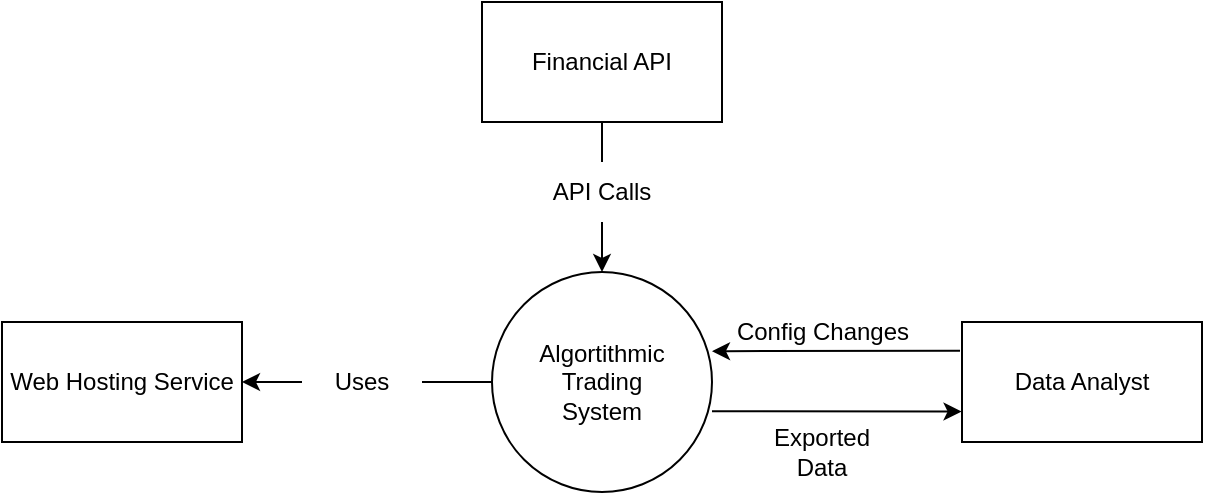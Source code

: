 <mxfile version="20.3.1" type="google"><diagram id="eccokg8ADsIC6nL8XSZ-" name="Page-1"><mxGraphModel dx="1278" dy="532" grid="1" gridSize="10" guides="1" tooltips="1" connect="1" arrows="1" fold="1" page="1" pageScale="1" pageWidth="850" pageHeight="1100" math="0" shadow="0"><root><mxCell id="0"/><mxCell id="1" parent="0"/><mxCell id="i_2a_dSUD5AvozJPgLIz-1" value="Financial API" style="rounded=0;whiteSpace=wrap;html=1;" vertex="1" parent="1"><mxGeometry x="330" y="70" width="120" height="60" as="geometry"/></mxCell><mxCell id="i_2a_dSUD5AvozJPgLIz-6" value="Algortithmic&lt;br&gt;Trading&lt;br&gt;System" style="ellipse;whiteSpace=wrap;html=1;aspect=fixed;" vertex="1" parent="1"><mxGeometry x="335" y="205" width="110" height="110" as="geometry"/></mxCell><mxCell id="i_2a_dSUD5AvozJPgLIz-7" value="Data Analyst" style="rounded=0;whiteSpace=wrap;html=1;" vertex="1" parent="1"><mxGeometry x="570" y="230" width="120" height="60" as="geometry"/></mxCell><mxCell id="i_2a_dSUD5AvozJPgLIz-8" value="Web Hosting Service" style="rounded=0;whiteSpace=wrap;html=1;" vertex="1" parent="1"><mxGeometry x="90" y="230" width="120" height="60" as="geometry"/></mxCell><mxCell id="i_2a_dSUD5AvozJPgLIz-9" value="" style="endArrow=classic;html=1;rounded=0;entryX=0.5;entryY=0;entryDx=0;entryDy=0;exitX=0.5;exitY=1;exitDx=0;exitDy=0;startArrow=none;" edge="1" parent="1" source="i_2a_dSUD5AvozJPgLIz-16" target="i_2a_dSUD5AvozJPgLIz-6"><mxGeometry width="50" height="50" relative="1" as="geometry"><mxPoint x="240" y="260" as="sourcePoint"/><mxPoint x="290" y="210" as="targetPoint"/></mxGeometry></mxCell><mxCell id="i_2a_dSUD5AvozJPgLIz-13" value="" style="endArrow=classic;html=1;rounded=0;exitX=0;exitY=0.5;exitDx=0;exitDy=0;entryX=1;entryY=0.5;entryDx=0;entryDy=0;startArrow=none;" edge="1" parent="1" source="i_2a_dSUD5AvozJPgLIz-23" target="i_2a_dSUD5AvozJPgLIz-8"><mxGeometry width="50" height="50" relative="1" as="geometry"><mxPoint x="210" y="250" as="sourcePoint"/><mxPoint x="334.78" y="250.18" as="targetPoint"/></mxGeometry></mxCell><mxCell id="i_2a_dSUD5AvozJPgLIz-14" value="" style="endArrow=classic;html=1;rounded=0;exitX=1;exitY=0.75;exitDx=0;exitDy=0;entryX=-0.002;entryY=0.638;entryDx=0;entryDy=0;entryPerimeter=0;" edge="1" parent="1"><mxGeometry width="50" height="50" relative="1" as="geometry"><mxPoint x="445" y="274.59" as="sourcePoint"/><mxPoint x="569.78" y="274.77" as="targetPoint"/></mxGeometry></mxCell><mxCell id="i_2a_dSUD5AvozJPgLIz-15" value="" style="endArrow=classic;html=1;rounded=0;exitX=-0.009;exitY=0.362;exitDx=0;exitDy=0;entryX=1;entryY=0.25;entryDx=0;entryDy=0;exitPerimeter=0;" edge="1" parent="1"><mxGeometry width="50" height="50" relative="1" as="geometry"><mxPoint x="569.01" y="244.41" as="sourcePoint"/><mxPoint x="445" y="244.59" as="targetPoint"/></mxGeometry></mxCell><mxCell id="i_2a_dSUD5AvozJPgLIz-16" value="API Calls" style="text;html=1;strokeColor=none;fillColor=none;align=center;verticalAlign=middle;whiteSpace=wrap;rounded=0;" vertex="1" parent="1"><mxGeometry x="360" y="150" width="60" height="30" as="geometry"/></mxCell><mxCell id="i_2a_dSUD5AvozJPgLIz-18" value="" style="endArrow=none;html=1;rounded=0;entryX=0.5;entryY=0;entryDx=0;entryDy=0;exitX=0.5;exitY=1;exitDx=0;exitDy=0;" edge="1" parent="1" source="i_2a_dSUD5AvozJPgLIz-1" target="i_2a_dSUD5AvozJPgLIz-16"><mxGeometry width="50" height="50" relative="1" as="geometry"><mxPoint x="390" y="150" as="sourcePoint"/><mxPoint x="390" y="205" as="targetPoint"/></mxGeometry></mxCell><mxCell id="i_2a_dSUD5AvozJPgLIz-19" value="Exported Data" style="text;html=1;strokeColor=none;fillColor=none;align=center;verticalAlign=middle;whiteSpace=wrap;rounded=0;" vertex="1" parent="1"><mxGeometry x="470" y="280" width="60" height="30" as="geometry"/></mxCell><mxCell id="i_2a_dSUD5AvozJPgLIz-21" value="Config Changes" style="text;html=1;align=center;verticalAlign=middle;resizable=0;points=[];autosize=1;strokeColor=none;fillColor=none;" vertex="1" parent="1"><mxGeometry x="445" y="220" width="110" height="30" as="geometry"/></mxCell><mxCell id="i_2a_dSUD5AvozJPgLIz-23" value="Uses" style="text;html=1;strokeColor=none;fillColor=none;align=center;verticalAlign=middle;whiteSpace=wrap;rounded=0;" vertex="1" parent="1"><mxGeometry x="240" y="245" width="60" height="30" as="geometry"/></mxCell><mxCell id="i_2a_dSUD5AvozJPgLIz-25" value="" style="endArrow=none;html=1;rounded=0;exitX=0;exitY=0.5;exitDx=0;exitDy=0;entryX=1;entryY=0.5;entryDx=0;entryDy=0;" edge="1" parent="1" source="i_2a_dSUD5AvozJPgLIz-6" target="i_2a_dSUD5AvozJPgLIz-23"><mxGeometry width="50" height="50" relative="1" as="geometry"><mxPoint x="335" y="260" as="sourcePoint"/><mxPoint x="210" y="260" as="targetPoint"/></mxGeometry></mxCell></root></mxGraphModel></diagram></mxfile>